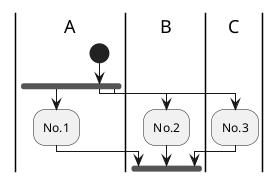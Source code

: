 {
  "sha1": "9aubr9fohiqwhk9u49zcms0lxmjnhgj",
  "insertion": {
    "when": "2024-05-30T20:48:21.638Z",
    "url": "http://plantuml.sourceforge.net/qa/?qa=5394/formatting-when-forking-over-swimlanes",
    "user": "plantuml@gmail.com"
  }
}
@startuml
|A|
|B|
|C|

|A|
start

fork
:No.1;

forkagain
|B|
:No.2;

forkagain
|C|
:No.3;
@enduml

